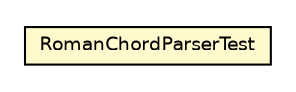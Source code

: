#!/usr/local/bin/dot
#
# Class diagram 
# Generated by UMLGraph version R5_6-24-gf6e263 (http://www.umlgraph.org/)
#

digraph G {
	edge [fontname="Helvetica",fontsize=10,labelfontname="Helvetica",labelfontsize=10];
	node [fontname="Helvetica",fontsize=10,shape=plaintext];
	nodesep=0.25;
	ranksep=0.5;
	// com.rockhoppertech.music.chord.RomanChordParserTest
	c851 [label=<<table title="com.rockhoppertech.music.chord.RomanChordParserTest" border="0" cellborder="1" cellspacing="0" cellpadding="2" port="p" bgcolor="lemonChiffon" href="./RomanChordParserTest.html">
		<tr><td><table border="0" cellspacing="0" cellpadding="1">
<tr><td align="center" balign="center"> RomanChordParserTest </td></tr>
		</table></td></tr>
		</table>>, URL="./RomanChordParserTest.html", fontname="Helvetica", fontcolor="black", fontsize=9.0];
}

